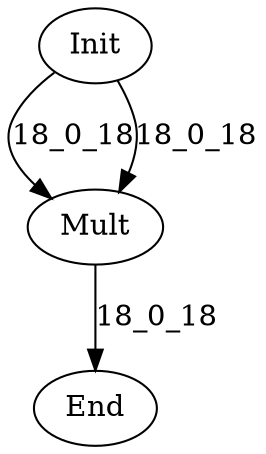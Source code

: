 digraph G {
Init[label="Init"];
End[label="End"];
Mult[label="Mult"];
Init -> Mult[label="18_0_18"];
Init -> Mult[label="18_0_18"];
Mult -> End[label="18_0_18"];
}